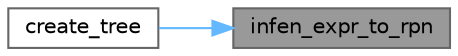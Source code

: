 digraph "infen_expr_to_rpn"
{
 // LATEX_PDF_SIZE
  bgcolor="transparent";
  edge [fontname=Helvetica,fontsize=10,labelfontname=Helvetica,labelfontsize=10];
  node [fontname=Helvetica,fontsize=10,shape=box,height=0.2,width=0.4];
  rankdir="RL";
  Node1 [id="Node000001",label="infen_expr_to_rpn",height=0.2,width=0.4,color="gray40", fillcolor="grey60", style="filled", fontcolor="black",tooltip=" "];
  Node1 -> Node2 [id="edge1_Node000001_Node000002",dir="back",color="steelblue1",style="solid",tooltip=" "];
  Node2 [id="Node000002",label="create_tree",height=0.2,width=0.4,color="grey40", fillcolor="white", style="filled",URL="$group___core_a_p_i.html#ga38511e040cfb3bcf9117c22ac6eb5f68",tooltip="Создает дерево выражений из строки"];
}

